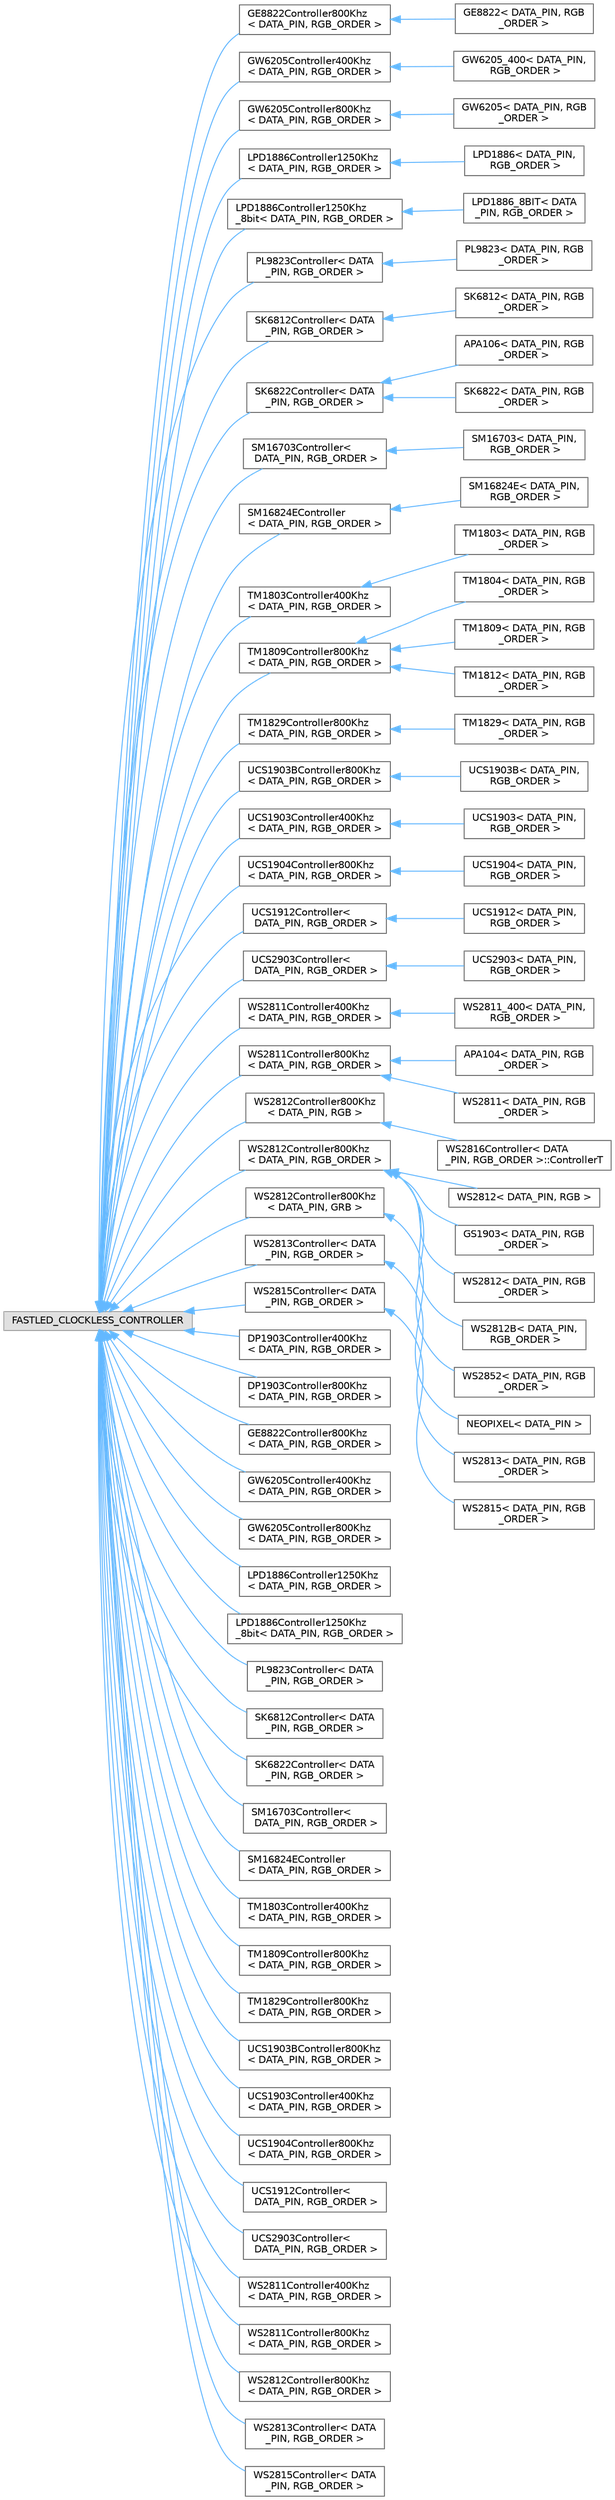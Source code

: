 digraph "Graphical Class Hierarchy"
{
 // INTERACTIVE_SVG=YES
 // LATEX_PDF_SIZE
  bgcolor="transparent";
  edge [fontname=Helvetica,fontsize=10,labelfontname=Helvetica,labelfontsize=10];
  node [fontname=Helvetica,fontsize=10,shape=box,height=0.2,width=0.4];
  rankdir="LR";
  Node0 [id="Node000000",label="FASTLED_CLOCKLESS_CONTROLLER",height=0.2,width=0.4,color="grey60", fillcolor="#E0E0E0", style="filled",tooltip=" "];
  Node0 -> Node1 [id="edge47_Node000000_Node000001",dir="back",color="steelblue1",style="solid",tooltip=" "];
  Node1 [id="Node000001",label="GE8822Controller800Khz\l\< DATA_PIN, RGB_ORDER \>",height=0.2,width=0.4,color="grey40", fillcolor="white", style="filled",URL="$d0/def/class_g_e8822_controller800_khz.html",tooltip=" "];
  Node1 -> Node2 [id="edge48_Node000001_Node000002",dir="back",color="steelblue1",style="solid",tooltip=" "];
  Node2 [id="Node000002",label="GE8822\< DATA_PIN, RGB\l_ORDER \>",height=0.2,width=0.4,color="grey40", fillcolor="white", style="filled",URL="$dc/dc9/class_g_e8822.html",tooltip="GE8822 controller class."];
  Node0 -> Node3 [id="edge49_Node000000_Node000003",dir="back",color="steelblue1",style="solid",tooltip=" "];
  Node3 [id="Node000003",label="GW6205Controller400Khz\l\< DATA_PIN, RGB_ORDER \>",height=0.2,width=0.4,color="grey40", fillcolor="white", style="filled",URL="$dd/dfa/class_g_w6205_controller400_khz.html",tooltip=" "];
  Node3 -> Node4 [id="edge50_Node000003_Node000004",dir="back",color="steelblue1",style="solid",tooltip=" "];
  Node4 [id="Node000004",label="GW6205_400\< DATA_PIN,\l RGB_ORDER \>",height=0.2,width=0.4,color="grey40", fillcolor="white", style="filled",URL="$d7/d84/class_g_w6205__400.html",tooltip="GW6205_400 controller class."];
  Node0 -> Node5 [id="edge51_Node000000_Node000005",dir="back",color="steelblue1",style="solid",tooltip=" "];
  Node5 [id="Node000005",label="GW6205Controller800Khz\l\< DATA_PIN, RGB_ORDER \>",height=0.2,width=0.4,color="grey40", fillcolor="white", style="filled",URL="$da/d20/class_g_w6205_controller800_khz.html",tooltip=" "];
  Node5 -> Node6 [id="edge52_Node000005_Node000006",dir="back",color="steelblue1",style="solid",tooltip=" "];
  Node6 [id="Node000006",label="GW6205\< DATA_PIN, RGB\l_ORDER \>",height=0.2,width=0.4,color="grey40", fillcolor="white", style="filled",URL="$d9/de6/class_g_w6205.html",tooltip="GW6205 controller class."];
  Node0 -> Node7 [id="edge53_Node000000_Node000007",dir="back",color="steelblue1",style="solid",tooltip=" "];
  Node7 [id="Node000007",label="LPD1886Controller1250Khz\l\< DATA_PIN, RGB_ORDER \>",height=0.2,width=0.4,color="grey40", fillcolor="white", style="filled",URL="$d9/da6/class_l_p_d1886_controller1250_khz.html",tooltip=" "];
  Node7 -> Node8 [id="edge54_Node000007_Node000008",dir="back",color="steelblue1",style="solid",tooltip=" "];
  Node8 [id="Node000008",label="LPD1886\< DATA_PIN,\l RGB_ORDER \>",height=0.2,width=0.4,color="grey40", fillcolor="white", style="filled",URL="$dc/d97/class_l_p_d1886.html",tooltip="LPD1886 controller class."];
  Node0 -> Node9 [id="edge55_Node000000_Node000009",dir="back",color="steelblue1",style="solid",tooltip=" "];
  Node9 [id="Node000009",label="LPD1886Controller1250Khz\l_8bit\< DATA_PIN, RGB_ORDER \>",height=0.2,width=0.4,color="grey40", fillcolor="white", style="filled",URL="$db/df7/class_l_p_d1886_controller1250_khz__8bit.html",tooltip=" "];
  Node9 -> Node10 [id="edge56_Node000009_Node000010",dir="back",color="steelblue1",style="solid",tooltip=" "];
  Node10 [id="Node000010",label="LPD1886_8BIT\< DATA\l_PIN, RGB_ORDER \>",height=0.2,width=0.4,color="grey40", fillcolor="white", style="filled",URL="$d2/dbc/class_l_p_d1886__8_b_i_t.html",tooltip="LPD1886_8BIT controller class."];
  Node0 -> Node11 [id="edge57_Node000000_Node000011",dir="back",color="steelblue1",style="solid",tooltip=" "];
  Node11 [id="Node000011",label="PL9823Controller\< DATA\l_PIN, RGB_ORDER \>",height=0.2,width=0.4,color="grey40", fillcolor="white", style="filled",URL="$dc/d0c/class_p_l9823_controller.html",tooltip=" "];
  Node11 -> Node12 [id="edge58_Node000011_Node000012",dir="back",color="steelblue1",style="solid",tooltip=" "];
  Node12 [id="Node000012",label="PL9823\< DATA_PIN, RGB\l_ORDER \>",height=0.2,width=0.4,color="grey40", fillcolor="white", style="filled",URL="$d6/d94/class_p_l9823.html",tooltip="PL9823 controller class."];
  Node0 -> Node13 [id="edge59_Node000000_Node000013",dir="back",color="steelblue1",style="solid",tooltip=" "];
  Node13 [id="Node000013",label="SK6812Controller\< DATA\l_PIN, RGB_ORDER \>",height=0.2,width=0.4,color="grey40", fillcolor="white", style="filled",URL="$d9/d05/class_s_k6812_controller.html",tooltip=" "];
  Node13 -> Node14 [id="edge60_Node000013_Node000014",dir="back",color="steelblue1",style="solid",tooltip=" "];
  Node14 [id="Node000014",label="SK6812\< DATA_PIN, RGB\l_ORDER \>",height=0.2,width=0.4,color="grey40", fillcolor="white", style="filled",URL="$db/d91/class_s_k6812.html",tooltip="SK6812 controller class."];
  Node0 -> Node15 [id="edge61_Node000000_Node000015",dir="back",color="steelblue1",style="solid",tooltip=" "];
  Node15 [id="Node000015",label="SK6822Controller\< DATA\l_PIN, RGB_ORDER \>",height=0.2,width=0.4,color="grey40", fillcolor="white", style="filled",URL="$db/dc8/class_s_k6822_controller.html",tooltip=" "];
  Node15 -> Node16 [id="edge62_Node000015_Node000016",dir="back",color="steelblue1",style="solid",tooltip=" "];
  Node16 [id="Node000016",label="APA106\< DATA_PIN, RGB\l_ORDER \>",height=0.2,width=0.4,color="grey40", fillcolor="white", style="filled",URL="$d6/d3f/class_a_p_a106.html",tooltip="APA106 controller class."];
  Node15 -> Node17 [id="edge63_Node000015_Node000017",dir="back",color="steelblue1",style="solid",tooltip=" "];
  Node17 [id="Node000017",label="SK6822\< DATA_PIN, RGB\l_ORDER \>",height=0.2,width=0.4,color="grey40", fillcolor="white", style="filled",URL="$d3/d5c/class_s_k6822.html",tooltip="SK6822 controller class."];
  Node0 -> Node18 [id="edge64_Node000000_Node000018",dir="back",color="steelblue1",style="solid",tooltip=" "];
  Node18 [id="Node000018",label="SM16703Controller\<\l DATA_PIN, RGB_ORDER \>",height=0.2,width=0.4,color="grey40", fillcolor="white", style="filled",URL="$de/d77/class_s_m16703_controller.html",tooltip=" "];
  Node18 -> Node19 [id="edge65_Node000018_Node000019",dir="back",color="steelblue1",style="solid",tooltip=" "];
  Node19 [id="Node000019",label="SM16703\< DATA_PIN,\l RGB_ORDER \>",height=0.2,width=0.4,color="grey40", fillcolor="white", style="filled",URL="$dd/d92/class_s_m16703.html",tooltip="SM16703 controller class."];
  Node0 -> Node20 [id="edge66_Node000000_Node000020",dir="back",color="steelblue1",style="solid",tooltip=" "];
  Node20 [id="Node000020",label="SM16824EController\l\< DATA_PIN, RGB_ORDER \>",height=0.2,width=0.4,color="grey40", fillcolor="white", style="filled",URL="$d5/de7/class_s_m16824_e_controller.html",tooltip=" "];
  Node20 -> Node21 [id="edge67_Node000020_Node000021",dir="back",color="steelblue1",style="solid",tooltip=" "];
  Node21 [id="Node000021",label="SM16824E\< DATA_PIN,\l RGB_ORDER \>",height=0.2,width=0.4,color="grey40", fillcolor="white", style="filled",URL="$df/daa/class_s_m16824_e.html",tooltip="SM16824E controller class."];
  Node0 -> Node22 [id="edge68_Node000000_Node000022",dir="back",color="steelblue1",style="solid",tooltip=" "];
  Node22 [id="Node000022",label="TM1803Controller400Khz\l\< DATA_PIN, RGB_ORDER \>",height=0.2,width=0.4,color="grey40", fillcolor="white", style="filled",URL="$d0/da8/class_t_m1803_controller400_khz.html",tooltip=" "];
  Node22 -> Node23 [id="edge69_Node000022_Node000023",dir="back",color="steelblue1",style="solid",tooltip=" "];
  Node23 [id="Node000023",label="TM1803\< DATA_PIN, RGB\l_ORDER \>",height=0.2,width=0.4,color="grey40", fillcolor="white", style="filled",URL="$d5/d26/class_t_m1803.html",tooltip="TM1803 controller class."];
  Node0 -> Node24 [id="edge70_Node000000_Node000024",dir="back",color="steelblue1",style="solid",tooltip=" "];
  Node24 [id="Node000024",label="TM1809Controller800Khz\l\< DATA_PIN, RGB_ORDER \>",height=0.2,width=0.4,color="grey40", fillcolor="white", style="filled",URL="$d7/d07/class_t_m1809_controller800_khz.html",tooltip=" "];
  Node24 -> Node25 [id="edge71_Node000024_Node000025",dir="back",color="steelblue1",style="solid",tooltip=" "];
  Node25 [id="Node000025",label="TM1804\< DATA_PIN, RGB\l_ORDER \>",height=0.2,width=0.4,color="grey40", fillcolor="white", style="filled",URL="$d6/d8a/class_t_m1804.html",tooltip="TM1804 controller class."];
  Node24 -> Node26 [id="edge72_Node000024_Node000026",dir="back",color="steelblue1",style="solid",tooltip=" "];
  Node26 [id="Node000026",label="TM1809\< DATA_PIN, RGB\l_ORDER \>",height=0.2,width=0.4,color="grey40", fillcolor="white", style="filled",URL="$d5/d32/class_t_m1809.html",tooltip="TM1809 controller class."];
  Node24 -> Node27 [id="edge73_Node000024_Node000027",dir="back",color="steelblue1",style="solid",tooltip=" "];
  Node27 [id="Node000027",label="TM1812\< DATA_PIN, RGB\l_ORDER \>",height=0.2,width=0.4,color="grey40", fillcolor="white", style="filled",URL="$d8/d51/class_t_m1812.html",tooltip="TM1812 controller class."];
  Node0 -> Node28 [id="edge74_Node000000_Node000028",dir="back",color="steelblue1",style="solid",tooltip=" "];
  Node28 [id="Node000028",label="TM1829Controller800Khz\l\< DATA_PIN, RGB_ORDER \>",height=0.2,width=0.4,color="grey40", fillcolor="white", style="filled",URL="$d0/ddf/class_t_m1829_controller800_khz.html",tooltip=" "];
  Node28 -> Node29 [id="edge75_Node000028_Node000029",dir="back",color="steelblue1",style="solid",tooltip=" "];
  Node29 [id="Node000029",label="TM1829\< DATA_PIN, RGB\l_ORDER \>",height=0.2,width=0.4,color="grey40", fillcolor="white", style="filled",URL="$d6/d1c/class_t_m1829.html",tooltip="TM1829 controller class."];
  Node0 -> Node30 [id="edge76_Node000000_Node000030",dir="back",color="steelblue1",style="solid",tooltip=" "];
  Node30 [id="Node000030",label="UCS1903BController800Khz\l\< DATA_PIN, RGB_ORDER \>",height=0.2,width=0.4,color="grey40", fillcolor="white", style="filled",URL="$d1/d29/class_u_c_s1903_b_controller800_khz.html",tooltip=" "];
  Node30 -> Node31 [id="edge77_Node000030_Node000031",dir="back",color="steelblue1",style="solid",tooltip=" "];
  Node31 [id="Node000031",label="UCS1903B\< DATA_PIN,\l RGB_ORDER \>",height=0.2,width=0.4,color="grey40", fillcolor="white", style="filled",URL="$df/d4c/class_u_c_s1903_b.html",tooltip="UCS1903B controller class."];
  Node0 -> Node32 [id="edge78_Node000000_Node000032",dir="back",color="steelblue1",style="solid",tooltip=" "];
  Node32 [id="Node000032",label="UCS1903Controller400Khz\l\< DATA_PIN, RGB_ORDER \>",height=0.2,width=0.4,color="grey40", fillcolor="white", style="filled",URL="$d9/d23/class_u_c_s1903_controller400_khz.html",tooltip=" "];
  Node32 -> Node33 [id="edge79_Node000032_Node000033",dir="back",color="steelblue1",style="solid",tooltip=" "];
  Node33 [id="Node000033",label="UCS1903\< DATA_PIN,\l RGB_ORDER \>",height=0.2,width=0.4,color="grey40", fillcolor="white", style="filled",URL="$d0/db7/class_u_c_s1903.html",tooltip="UCS1903 controller class."];
  Node0 -> Node34 [id="edge80_Node000000_Node000034",dir="back",color="steelblue1",style="solid",tooltip=" "];
  Node34 [id="Node000034",label="UCS1904Controller800Khz\l\< DATA_PIN, RGB_ORDER \>",height=0.2,width=0.4,color="grey40", fillcolor="white", style="filled",URL="$d3/d29/class_u_c_s1904_controller800_khz.html",tooltip=" "];
  Node34 -> Node35 [id="edge81_Node000034_Node000035",dir="back",color="steelblue1",style="solid",tooltip=" "];
  Node35 [id="Node000035",label="UCS1904\< DATA_PIN,\l RGB_ORDER \>",height=0.2,width=0.4,color="grey40", fillcolor="white", style="filled",URL="$d3/dc0/class_u_c_s1904.html",tooltip="UCS1904 controller class."];
  Node0 -> Node36 [id="edge82_Node000000_Node000036",dir="back",color="steelblue1",style="solid",tooltip=" "];
  Node36 [id="Node000036",label="UCS1912Controller\<\l DATA_PIN, RGB_ORDER \>",height=0.2,width=0.4,color="grey40", fillcolor="white", style="filled",URL="$df/d1e/class_u_c_s1912_controller.html",tooltip=" "];
  Node36 -> Node37 [id="edge83_Node000036_Node000037",dir="back",color="steelblue1",style="solid",tooltip=" "];
  Node37 [id="Node000037",label="UCS1912\< DATA_PIN,\l RGB_ORDER \>",height=0.2,width=0.4,color="grey40", fillcolor="white", style="filled",URL="$d4/dad/class_u_c_s1912.html",tooltip="UCS1912 controller class."];
  Node0 -> Node38 [id="edge84_Node000000_Node000038",dir="back",color="steelblue1",style="solid",tooltip=" "];
  Node38 [id="Node000038",label="UCS2903Controller\<\l DATA_PIN, RGB_ORDER \>",height=0.2,width=0.4,color="grey40", fillcolor="white", style="filled",URL="$d6/d05/class_u_c_s2903_controller.html",tooltip=" "];
  Node38 -> Node39 [id="edge85_Node000038_Node000039",dir="back",color="steelblue1",style="solid",tooltip=" "];
  Node39 [id="Node000039",label="UCS2903\< DATA_PIN,\l RGB_ORDER \>",height=0.2,width=0.4,color="grey40", fillcolor="white", style="filled",URL="$d7/d84/class_u_c_s2903.html",tooltip="UCS2903 controller class."];
  Node0 -> Node40 [id="edge86_Node000000_Node000040",dir="back",color="steelblue1",style="solid",tooltip=" "];
  Node40 [id="Node000040",label="WS2811Controller400Khz\l\< DATA_PIN, RGB_ORDER \>",height=0.2,width=0.4,color="grey40", fillcolor="white", style="filled",URL="$da/d69/class_w_s2811_controller400_khz.html",tooltip=" "];
  Node40 -> Node41 [id="edge87_Node000040_Node000041",dir="back",color="steelblue1",style="solid",tooltip=" "];
  Node41 [id="Node000041",label="WS2811_400\< DATA_PIN,\l RGB_ORDER \>",height=0.2,width=0.4,color="grey40", fillcolor="white", style="filled",URL="$d9/d7c/class_w_s2811__400.html",tooltip="WS2811_400 controller class."];
  Node0 -> Node42 [id="edge88_Node000000_Node000042",dir="back",color="steelblue1",style="solid",tooltip=" "];
  Node42 [id="Node000042",label="WS2811Controller800Khz\l\< DATA_PIN, RGB_ORDER \>",height=0.2,width=0.4,color="grey40", fillcolor="white", style="filled",URL="$dc/db6/class_w_s2811_controller800_khz.html",tooltip=" "];
  Node42 -> Node43 [id="edge89_Node000042_Node000043",dir="back",color="steelblue1",style="solid",tooltip=" "];
  Node43 [id="Node000043",label="APA104\< DATA_PIN, RGB\l_ORDER \>",height=0.2,width=0.4,color="grey40", fillcolor="white", style="filled",URL="$da/dbf/class_a_p_a104.html",tooltip="APA104 controller class."];
  Node42 -> Node44 [id="edge90_Node000042_Node000044",dir="back",color="steelblue1",style="solid",tooltip=" "];
  Node44 [id="Node000044",label="WS2811\< DATA_PIN, RGB\l_ORDER \>",height=0.2,width=0.4,color="grey40", fillcolor="white", style="filled",URL="$d4/de9/class_w_s2811.html",tooltip="WS2811 controller class."];
  Node0 -> Node45 [id="edge91_Node000000_Node000045",dir="back",color="steelblue1",style="solid",tooltip=" "];
  Node45 [id="Node000045",label="WS2812Controller800Khz\l\< DATA_PIN, RGB \>",height=0.2,width=0.4,color="grey40", fillcolor="white", style="filled",URL="$de/d9d/class_w_s2812_controller800_khz.html",tooltip=" "];
  Node45 -> Node46 [id="edge92_Node000045_Node000046",dir="back",color="steelblue1",style="solid",tooltip=" "];
  Node46 [id="Node000046",label="WS2816Controller\< DATA\l_PIN, RGB_ORDER \>::ControllerT",height=0.2,width=0.4,color="grey40", fillcolor="white", style="filled",URL="$d5/db3/class_w_s2816_controller_1_1_controller_t.html",tooltip=" "];
  Node0 -> Node47 [id="edge93_Node000000_Node000047",dir="back",color="steelblue1",style="solid",tooltip=" "];
  Node47 [id="Node000047",label="WS2812Controller800Khz\l\< DATA_PIN, RGB_ORDER \>",height=0.2,width=0.4,color="grey40", fillcolor="white", style="filled",URL="$de/d9d/class_w_s2812_controller800_khz.html",tooltip=" "];
  Node47 -> Node48 [id="edge94_Node000047_Node000048",dir="back",color="steelblue1",style="solid",tooltip=" "];
  Node48 [id="Node000048",label="WS2812\< DATA_PIN, RGB \>",height=0.2,width=0.4,color="grey40", fillcolor="white", style="filled",URL="$d6/d04/class_w_s2812.html",tooltip=" "];
  Node47 -> Node49 [id="edge95_Node000047_Node000049",dir="back",color="steelblue1",style="solid",tooltip=" "];
  Node49 [id="Node000049",label="GS1903\< DATA_PIN, RGB\l_ORDER \>",height=0.2,width=0.4,color="grey40", fillcolor="white", style="filled",URL="$d2/dfb/class_g_s1903.html",tooltip="GS1903 controller class."];
  Node47 -> Node50 [id="edge96_Node000047_Node000050",dir="back",color="steelblue1",style="solid",tooltip=" "];
  Node50 [id="Node000050",label="WS2812\< DATA_PIN, RGB\l_ORDER \>",height=0.2,width=0.4,color="grey40", fillcolor="white", style="filled",URL="$d6/d04/class_w_s2812.html",tooltip="WS2812 controller class."];
  Node47 -> Node51 [id="edge97_Node000047_Node000051",dir="back",color="steelblue1",style="solid",tooltip=" "];
  Node51 [id="Node000051",label="WS2812B\< DATA_PIN,\l RGB_ORDER \>",height=0.2,width=0.4,color="grey40", fillcolor="white", style="filled",URL="$d5/dd0/class_w_s2812_b.html",tooltip="WS2812B controller class."];
  Node47 -> Node52 [id="edge98_Node000047_Node000052",dir="back",color="steelblue1",style="solid",tooltip=" "];
  Node52 [id="Node000052",label="WS2852\< DATA_PIN, RGB\l_ORDER \>",height=0.2,width=0.4,color="grey40", fillcolor="white", style="filled",URL="$df/d10/class_w_s2852.html",tooltip="WS2852 controller class."];
  Node0 -> Node53 [id="edge99_Node000000_Node000053",dir="back",color="steelblue1",style="solid",tooltip=" "];
  Node53 [id="Node000053",label="WS2812Controller800Khz\l\< DATA_PIN, GRB \>",height=0.2,width=0.4,color="grey40", fillcolor="white", style="filled",URL="$de/d9d/class_w_s2812_controller800_khz.html",tooltip=" "];
  Node53 -> Node54 [id="edge100_Node000053_Node000054",dir="back",color="steelblue1",style="solid",tooltip=" "];
  Node54 [id="Node000054",label="NEOPIXEL\< DATA_PIN \>",height=0.2,width=0.4,color="grey40", fillcolor="white", style="filled",URL="$d5/d5c/class_n_e_o_p_i_x_e_l.html",tooltip="LED controller for WS2812 LEDs with GRB color order."];
  Node0 -> Node55 [id="edge101_Node000000_Node000055",dir="back",color="steelblue1",style="solid",tooltip=" "];
  Node55 [id="Node000055",label="WS2813Controller\< DATA\l_PIN, RGB_ORDER \>",height=0.2,width=0.4,color="grey40", fillcolor="white", style="filled",URL="$dc/d78/class_w_s2813_controller.html",tooltip=" "];
  Node55 -> Node56 [id="edge102_Node000055_Node000056",dir="back",color="steelblue1",style="solid",tooltip=" "];
  Node56 [id="Node000056",label="WS2813\< DATA_PIN, RGB\l_ORDER \>",height=0.2,width=0.4,color="grey40", fillcolor="white", style="filled",URL="$d3/d7d/class_w_s2813.html",tooltip="WS2813 controller class."];
  Node0 -> Node57 [id="edge103_Node000000_Node000057",dir="back",color="steelblue1",style="solid",tooltip=" "];
  Node57 [id="Node000057",label="WS2815Controller\< DATA\l_PIN, RGB_ORDER \>",height=0.2,width=0.4,color="grey40", fillcolor="white", style="filled",URL="$de/d5f/class_w_s2815_controller.html",tooltip=" "];
  Node57 -> Node58 [id="edge104_Node000057_Node000058",dir="back",color="steelblue1",style="solid",tooltip=" "];
  Node58 [id="Node000058",label="WS2815\< DATA_PIN, RGB\l_ORDER \>",height=0.2,width=0.4,color="grey40", fillcolor="white", style="filled",URL="$d1/de1/class_w_s2815.html",tooltip="WS2815 controller class."];
  Node0 -> Node59 [id="edge105_Node000000_Node000059",dir="back",color="steelblue1",style="solid",tooltip=" "];
  Node59 [id="Node000059",label="DP1903Controller400Khz\l\< DATA_PIN, RGB_ORDER \>",height=0.2,width=0.4,color="grey40", fillcolor="white", style="filled",URL="$d1/dcf/class_d_p1903_controller400_khz.html",tooltip="DP1903 controller class @ 400 KHz."];
  Node0 -> Node60 [id="edge106_Node000000_Node000060",dir="back",color="steelblue1",style="solid",tooltip=" "];
  Node60 [id="Node000060",label="DP1903Controller800Khz\l\< DATA_PIN, RGB_ORDER \>",height=0.2,width=0.4,color="grey40", fillcolor="white", style="filled",URL="$dd/dec/class_d_p1903_controller800_khz.html",tooltip="DP1903 controller class @ 800 KHz."];
  Node0 -> Node61 [id="edge107_Node000000_Node000061",dir="back",color="steelblue1",style="solid",tooltip=" "];
  Node61 [id="Node000061",label="GE8822Controller800Khz\l\< DATA_PIN, RGB_ORDER \>",height=0.2,width=0.4,color="grey40", fillcolor="white", style="filled",URL="$d0/def/class_g_e8822_controller800_khz.html",tooltip="GE8822 controller class."];
  Node0 -> Node62 [id="edge108_Node000000_Node000062",dir="back",color="steelblue1",style="solid",tooltip=" "];
  Node62 [id="Node000062",label="GW6205Controller400Khz\l\< DATA_PIN, RGB_ORDER \>",height=0.2,width=0.4,color="grey40", fillcolor="white", style="filled",URL="$dd/dfa/class_g_w6205_controller400_khz.html",tooltip="GW6205 controller class @ 400 KHz."];
  Node0 -> Node63 [id="edge109_Node000000_Node000063",dir="back",color="steelblue1",style="solid",tooltip=" "];
  Node63 [id="Node000063",label="GW6205Controller800Khz\l\< DATA_PIN, RGB_ORDER \>",height=0.2,width=0.4,color="grey40", fillcolor="white", style="filled",URL="$da/d20/class_g_w6205_controller800_khz.html",tooltip="UCS1904 controller class @ 800 KHz."];
  Node0 -> Node64 [id="edge110_Node000000_Node000064",dir="back",color="steelblue1",style="solid",tooltip=" "];
  Node64 [id="Node000064",label="LPD1886Controller1250Khz\l\< DATA_PIN, RGB_ORDER \>",height=0.2,width=0.4,color="grey40", fillcolor="white", style="filled",URL="$d9/da6/class_l_p_d1886_controller1250_khz.html",tooltip="LPD1886 controller class."];
  Node0 -> Node65 [id="edge111_Node000000_Node000065",dir="back",color="steelblue1",style="solid",tooltip=" "];
  Node65 [id="Node000065",label="LPD1886Controller1250Khz\l_8bit\< DATA_PIN, RGB_ORDER \>",height=0.2,width=0.4,color="grey40", fillcolor="white", style="filled",URL="$db/df7/class_l_p_d1886_controller1250_khz__8bit.html",tooltip="LPD1886 controller class."];
  Node0 -> Node66 [id="edge112_Node000000_Node000066",dir="back",color="steelblue1",style="solid",tooltip=" "];
  Node66 [id="Node000066",label="PL9823Controller\< DATA\l_PIN, RGB_ORDER \>",height=0.2,width=0.4,color="grey40", fillcolor="white", style="filled",URL="$dc/d0c/class_p_l9823_controller.html",tooltip="PL9823 controller class."];
  Node0 -> Node67 [id="edge113_Node000000_Node000067",dir="back",color="steelblue1",style="solid",tooltip=" "];
  Node67 [id="Node000067",label="SK6812Controller\< DATA\l_PIN, RGB_ORDER \>",height=0.2,width=0.4,color="grey40", fillcolor="white", style="filled",URL="$d9/d05/class_s_k6812_controller.html",tooltip="SK6812 controller class."];
  Node0 -> Node68 [id="edge114_Node000000_Node000068",dir="back",color="steelblue1",style="solid",tooltip=" "];
  Node68 [id="Node000068",label="SK6822Controller\< DATA\l_PIN, RGB_ORDER \>",height=0.2,width=0.4,color="grey40", fillcolor="white", style="filled",URL="$db/dc8/class_s_k6822_controller.html",tooltip="SK6822 controller class."];
  Node0 -> Node69 [id="edge115_Node000000_Node000069",dir="back",color="steelblue1",style="solid",tooltip=" "];
  Node69 [id="Node000069",label="SM16703Controller\<\l DATA_PIN, RGB_ORDER \>",height=0.2,width=0.4,color="grey40", fillcolor="white", style="filled",URL="$de/d77/class_s_m16703_controller.html",tooltip="SM16703 controller class."];
  Node0 -> Node70 [id="edge116_Node000000_Node000070",dir="back",color="steelblue1",style="solid",tooltip=" "];
  Node70 [id="Node000070",label="SM16824EController\l\< DATA_PIN, RGB_ORDER \>",height=0.2,width=0.4,color="grey40", fillcolor="white", style="filled",URL="$d5/de7/class_s_m16824_e_controller.html",tooltip="SM16824E controller class."];
  Node0 -> Node71 [id="edge117_Node000000_Node000071",dir="back",color="steelblue1",style="solid",tooltip=" "];
  Node71 [id="Node000071",label="TM1803Controller400Khz\l\< DATA_PIN, RGB_ORDER \>",height=0.2,width=0.4,color="grey40", fillcolor="white", style="filled",URL="$d0/da8/class_t_m1803_controller400_khz.html",tooltip="TM1803 controller class."];
  Node0 -> Node72 [id="edge118_Node000000_Node000072",dir="back",color="steelblue1",style="solid",tooltip=" "];
  Node72 [id="Node000072",label="TM1809Controller800Khz\l\< DATA_PIN, RGB_ORDER \>",height=0.2,width=0.4,color="grey40", fillcolor="white", style="filled",URL="$d7/d07/class_t_m1809_controller800_khz.html",tooltip="TM1809 controller class."];
  Node0 -> Node73 [id="edge119_Node000000_Node000073",dir="back",color="steelblue1",style="solid",tooltip=" "];
  Node73 [id="Node000073",label="TM1829Controller800Khz\l\< DATA_PIN, RGB_ORDER \>",height=0.2,width=0.4,color="grey40", fillcolor="white", style="filled",URL="$d0/ddf/class_t_m1829_controller800_khz.html",tooltip="TM1829 controller class."];
  Node0 -> Node74 [id="edge120_Node000000_Node000074",dir="back",color="steelblue1",style="solid",tooltip=" "];
  Node74 [id="Node000074",label="UCS1903BController800Khz\l\< DATA_PIN, RGB_ORDER \>",height=0.2,width=0.4,color="grey40", fillcolor="white", style="filled",URL="$d1/d29/class_u_c_s1903_b_controller800_khz.html",tooltip="UCS1903B controller class."];
  Node0 -> Node75 [id="edge121_Node000000_Node000075",dir="back",color="steelblue1",style="solid",tooltip=" "];
  Node75 [id="Node000075",label="UCS1903Controller400Khz\l\< DATA_PIN, RGB_ORDER \>",height=0.2,width=0.4,color="grey40", fillcolor="white", style="filled",URL="$d9/d23/class_u_c_s1903_controller400_khz.html",tooltip="UCS1903 controller class @ 400 KHz."];
  Node0 -> Node76 [id="edge122_Node000000_Node000076",dir="back",color="steelblue1",style="solid",tooltip=" "];
  Node76 [id="Node000076",label="UCS1904Controller800Khz\l\< DATA_PIN, RGB_ORDER \>",height=0.2,width=0.4,color="grey40", fillcolor="white", style="filled",URL="$d3/d29/class_u_c_s1904_controller800_khz.html",tooltip="UCS1904 controller class."];
  Node0 -> Node77 [id="edge123_Node000000_Node000077",dir="back",color="steelblue1",style="solid",tooltip=" "];
  Node77 [id="Node000077",label="UCS1912Controller\<\l DATA_PIN, RGB_ORDER \>",height=0.2,width=0.4,color="grey40", fillcolor="white", style="filled",URL="$df/d1e/class_u_c_s1912_controller.html",tooltip=" "];
  Node0 -> Node78 [id="edge124_Node000000_Node000078",dir="back",color="steelblue1",style="solid",tooltip=" "];
  Node78 [id="Node000078",label="UCS2903Controller\<\l DATA_PIN, RGB_ORDER \>",height=0.2,width=0.4,color="grey40", fillcolor="white", style="filled",URL="$d6/d05/class_u_c_s2903_controller.html",tooltip="UCS2903 controller class."];
  Node0 -> Node79 [id="edge125_Node000000_Node000079",dir="back",color="steelblue1",style="solid",tooltip=" "];
  Node79 [id="Node000079",label="WS2811Controller400Khz\l\< DATA_PIN, RGB_ORDER \>",height=0.2,width=0.4,color="grey40", fillcolor="white", style="filled",URL="$da/d69/class_w_s2811_controller400_khz.html",tooltip="WS2811 controller class @ 400 KHz."];
  Node0 -> Node80 [id="edge126_Node000000_Node000080",dir="back",color="steelblue1",style="solid",tooltip=" "];
  Node80 [id="Node000080",label="WS2811Controller800Khz\l\< DATA_PIN, RGB_ORDER \>",height=0.2,width=0.4,color="grey40", fillcolor="white", style="filled",URL="$dc/db6/class_w_s2811_controller800_khz.html",tooltip="WS2811 controller class @ 800 KHz."];
  Node0 -> Node81 [id="edge127_Node000000_Node000081",dir="back",color="steelblue1",style="solid",tooltip=" "];
  Node81 [id="Node000081",label="WS2812Controller800Khz\l\< DATA_PIN, RGB_ORDER \>",height=0.2,width=0.4,color="grey40", fillcolor="white", style="filled",URL="$de/d9d/class_w_s2812_controller800_khz.html",tooltip="WS2812 controller class @ 800 KHz."];
  Node0 -> Node82 [id="edge128_Node000000_Node000082",dir="back",color="steelblue1",style="solid",tooltip=" "];
  Node82 [id="Node000082",label="WS2813Controller\< DATA\l_PIN, RGB_ORDER \>",height=0.2,width=0.4,color="grey40", fillcolor="white", style="filled",URL="$dc/d78/class_w_s2813_controller.html",tooltip="WS2813 controller class."];
  Node0 -> Node83 [id="edge129_Node000000_Node000083",dir="back",color="steelblue1",style="solid",tooltip=" "];
  Node83 [id="Node000083",label="WS2815Controller\< DATA\l_PIN, RGB_ORDER \>",height=0.2,width=0.4,color="grey40", fillcolor="white", style="filled",URL="$de/d5f/class_w_s2815_controller.html",tooltip="WS2815 controller class @ 400 KHz."];
}
